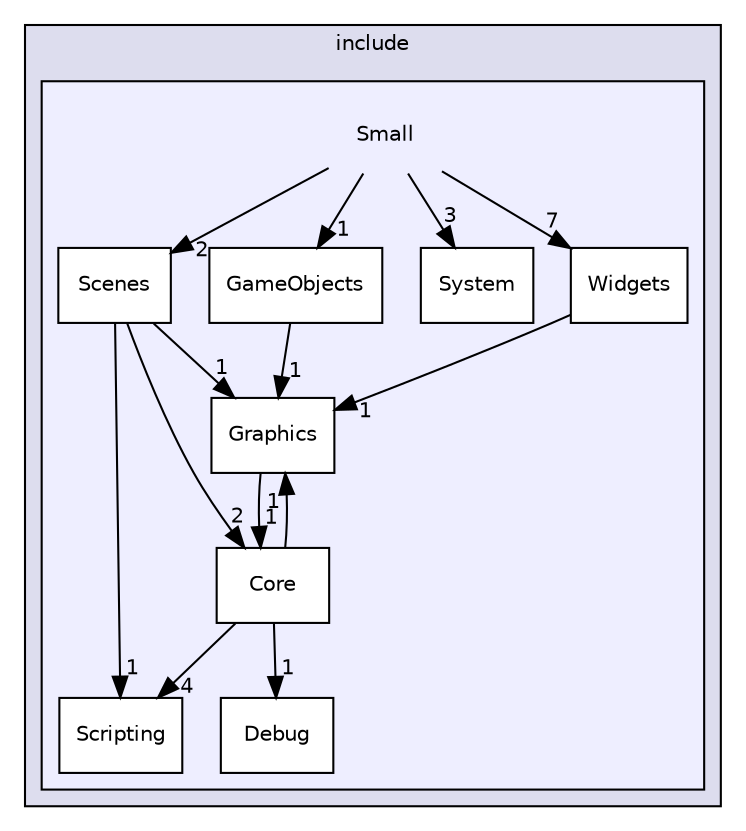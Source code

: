 digraph "C:/Users/folae/Documents/Code/Big-Projects/ScriptWizards/SmallGameLibrary/include/Small" {
  compound=true
  node [ fontsize="10", fontname="Helvetica"];
  edge [ labelfontsize="10", labelfontname="Helvetica"];
  subgraph clusterdir_d44c64559bbebec7f509842c48db8b23 {
    graph [ bgcolor="#ddddee", pencolor="black", label="include" fontname="Helvetica", fontsize="10", URL="dir_d44c64559bbebec7f509842c48db8b23.html"]
  subgraph clusterdir_517f7d009caed18d50502f12c0d97ec3 {
    graph [ bgcolor="#eeeeff", pencolor="black", label="" URL="dir_517f7d009caed18d50502f12c0d97ec3.html"];
    dir_517f7d009caed18d50502f12c0d97ec3 [shape=plaintext label="Small"];
  dir_3c803fb2e31f05de510171dcaff9bfbd [shape=box label="Core" fillcolor="white" style="filled" URL="dir_3c803fb2e31f05de510171dcaff9bfbd.html"];
  dir_ea5275f19dd98e4e16b487795f40b2ea [shape=box label="Debug" fillcolor="white" style="filled" URL="dir_ea5275f19dd98e4e16b487795f40b2ea.html"];
  dir_a8ded999eb2997d5041bf5add73626b0 [shape=box label="GameObjects" fillcolor="white" style="filled" URL="dir_a8ded999eb2997d5041bf5add73626b0.html"];
  dir_230ebb31a7b473b673878f5d3da6d001 [shape=box label="Graphics" fillcolor="white" style="filled" URL="dir_230ebb31a7b473b673878f5d3da6d001.html"];
  dir_02a5b303ce584cd5b4aacdcd59538bcd [shape=box label="Scenes" fillcolor="white" style="filled" URL="dir_02a5b303ce584cd5b4aacdcd59538bcd.html"];
  dir_8fb71a89305e8bb79c0790ded867372f [shape=box label="Scripting" fillcolor="white" style="filled" URL="dir_8fb71a89305e8bb79c0790ded867372f.html"];
  dir_803490036721b53e51a4a42fdaf2d24d [shape=box label="System" fillcolor="white" style="filled" URL="dir_803490036721b53e51a4a42fdaf2d24d.html"];
  dir_eb1ad7c5cdd5fd5975031a9e1391d8c9 [shape=box label="Widgets" fillcolor="white" style="filled" URL="dir_eb1ad7c5cdd5fd5975031a9e1391d8c9.html"];
  }
  }
  dir_02a5b303ce584cd5b4aacdcd59538bcd->dir_230ebb31a7b473b673878f5d3da6d001 [headlabel="1", labeldistance=1.5 headhref="dir_000007_000006.html"];
  dir_02a5b303ce584cd5b4aacdcd59538bcd->dir_3c803fb2e31f05de510171dcaff9bfbd [headlabel="2", labeldistance=1.5 headhref="dir_000007_000003.html"];
  dir_02a5b303ce584cd5b4aacdcd59538bcd->dir_8fb71a89305e8bb79c0790ded867372f [headlabel="1", labeldistance=1.5 headhref="dir_000007_000008.html"];
  dir_230ebb31a7b473b673878f5d3da6d001->dir_3c803fb2e31f05de510171dcaff9bfbd [headlabel="1", labeldistance=1.5 headhref="dir_000006_000003.html"];
  dir_3c803fb2e31f05de510171dcaff9bfbd->dir_230ebb31a7b473b673878f5d3da6d001 [headlabel="1", labeldistance=1.5 headhref="dir_000003_000006.html"];
  dir_3c803fb2e31f05de510171dcaff9bfbd->dir_8fb71a89305e8bb79c0790ded867372f [headlabel="4", labeldistance=1.5 headhref="dir_000003_000008.html"];
  dir_3c803fb2e31f05de510171dcaff9bfbd->dir_ea5275f19dd98e4e16b487795f40b2ea [headlabel="1", labeldistance=1.5 headhref="dir_000003_000004.html"];
  dir_517f7d009caed18d50502f12c0d97ec3->dir_02a5b303ce584cd5b4aacdcd59538bcd [headlabel="2", labeldistance=1.5 headhref="dir_000002_000007.html"];
  dir_517f7d009caed18d50502f12c0d97ec3->dir_803490036721b53e51a4a42fdaf2d24d [headlabel="3", labeldistance=1.5 headhref="dir_000002_000009.html"];
  dir_517f7d009caed18d50502f12c0d97ec3->dir_a8ded999eb2997d5041bf5add73626b0 [headlabel="1", labeldistance=1.5 headhref="dir_000002_000005.html"];
  dir_517f7d009caed18d50502f12c0d97ec3->dir_eb1ad7c5cdd5fd5975031a9e1391d8c9 [headlabel="7", labeldistance=1.5 headhref="dir_000002_000010.html"];
  dir_a8ded999eb2997d5041bf5add73626b0->dir_230ebb31a7b473b673878f5d3da6d001 [headlabel="1", labeldistance=1.5 headhref="dir_000005_000006.html"];
  dir_eb1ad7c5cdd5fd5975031a9e1391d8c9->dir_230ebb31a7b473b673878f5d3da6d001 [headlabel="1", labeldistance=1.5 headhref="dir_000010_000006.html"];
}

